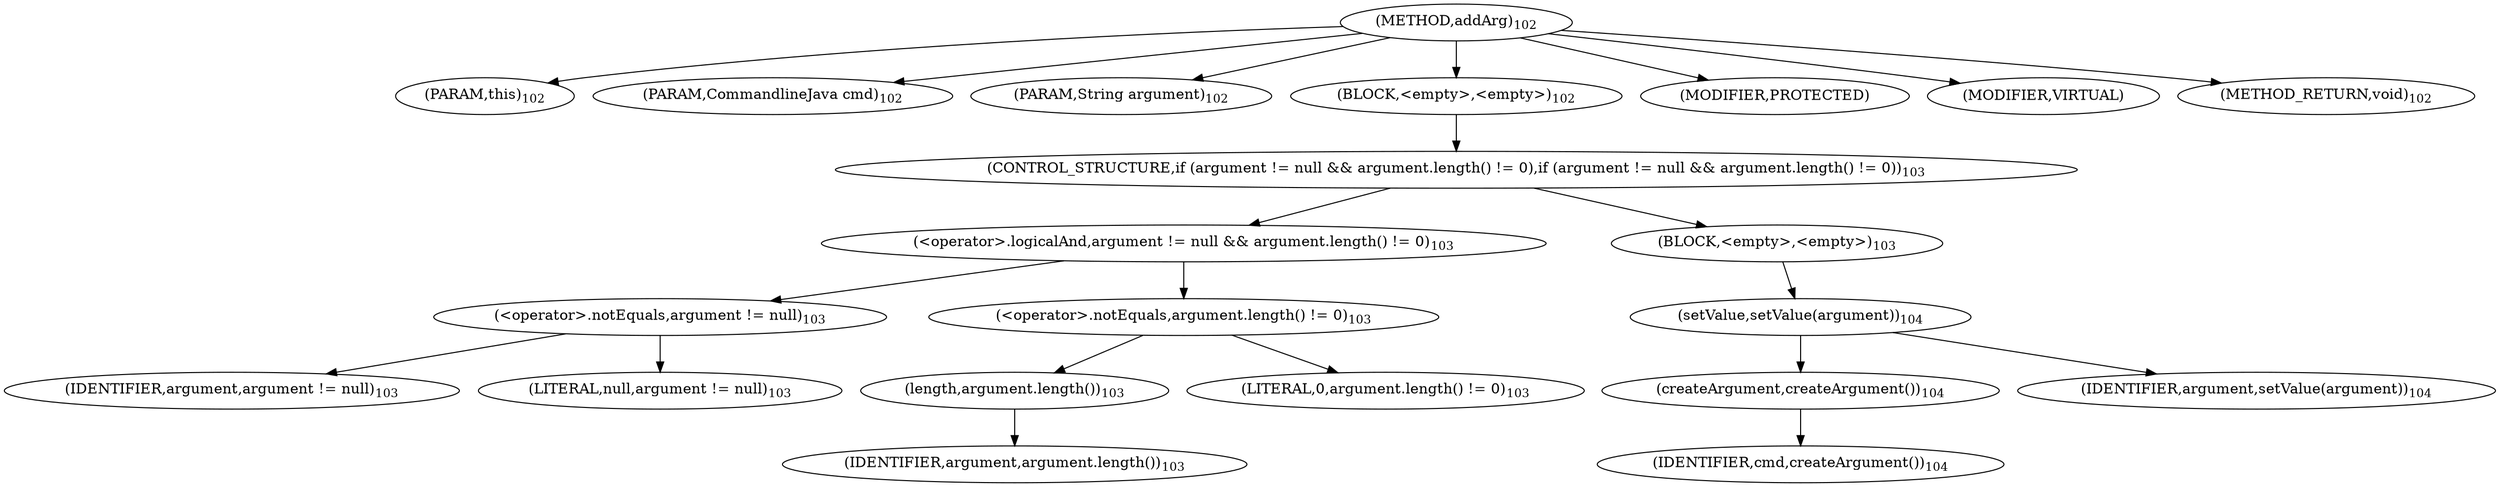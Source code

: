 digraph "addArg" {  
"134" [label = <(METHOD,addArg)<SUB>102</SUB>> ]
"135" [label = <(PARAM,this)<SUB>102</SUB>> ]
"136" [label = <(PARAM,CommandlineJava cmd)<SUB>102</SUB>> ]
"137" [label = <(PARAM,String argument)<SUB>102</SUB>> ]
"138" [label = <(BLOCK,&lt;empty&gt;,&lt;empty&gt;)<SUB>102</SUB>> ]
"139" [label = <(CONTROL_STRUCTURE,if (argument != null &amp;&amp; argument.length() != 0),if (argument != null &amp;&amp; argument.length() != 0))<SUB>103</SUB>> ]
"140" [label = <(&lt;operator&gt;.logicalAnd,argument != null &amp;&amp; argument.length() != 0)<SUB>103</SUB>> ]
"141" [label = <(&lt;operator&gt;.notEquals,argument != null)<SUB>103</SUB>> ]
"142" [label = <(IDENTIFIER,argument,argument != null)<SUB>103</SUB>> ]
"143" [label = <(LITERAL,null,argument != null)<SUB>103</SUB>> ]
"144" [label = <(&lt;operator&gt;.notEquals,argument.length() != 0)<SUB>103</SUB>> ]
"145" [label = <(length,argument.length())<SUB>103</SUB>> ]
"146" [label = <(IDENTIFIER,argument,argument.length())<SUB>103</SUB>> ]
"147" [label = <(LITERAL,0,argument.length() != 0)<SUB>103</SUB>> ]
"148" [label = <(BLOCK,&lt;empty&gt;,&lt;empty&gt;)<SUB>103</SUB>> ]
"149" [label = <(setValue,setValue(argument))<SUB>104</SUB>> ]
"150" [label = <(createArgument,createArgument())<SUB>104</SUB>> ]
"151" [label = <(IDENTIFIER,cmd,createArgument())<SUB>104</SUB>> ]
"152" [label = <(IDENTIFIER,argument,setValue(argument))<SUB>104</SUB>> ]
"153" [label = <(MODIFIER,PROTECTED)> ]
"154" [label = <(MODIFIER,VIRTUAL)> ]
"155" [label = <(METHOD_RETURN,void)<SUB>102</SUB>> ]
  "134" -> "135" 
  "134" -> "136" 
  "134" -> "137" 
  "134" -> "138" 
  "134" -> "153" 
  "134" -> "154" 
  "134" -> "155" 
  "138" -> "139" 
  "139" -> "140" 
  "139" -> "148" 
  "140" -> "141" 
  "140" -> "144" 
  "141" -> "142" 
  "141" -> "143" 
  "144" -> "145" 
  "144" -> "147" 
  "145" -> "146" 
  "148" -> "149" 
  "149" -> "150" 
  "149" -> "152" 
  "150" -> "151" 
}
